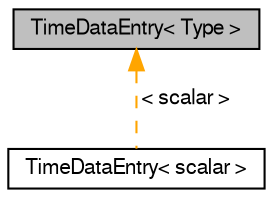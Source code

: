 digraph "TimeDataEntry&lt; Type &gt;"
{
  bgcolor="transparent";
  edge [fontname="FreeSans",fontsize="10",labelfontname="FreeSans",labelfontsize="10"];
  node [fontname="FreeSans",fontsize="10",shape=record];
  Node0 [label="TimeDataEntry\< Type \>",height=0.2,width=0.4,color="black", fillcolor="grey75", style="filled", fontcolor="black"];
  Node0 -> Node1 [dir="back",color="orange",fontsize="10",style="dashed",label=" \< scalar \>" ,fontname="FreeSans"];
  Node1 [label="TimeDataEntry\< scalar \>",height=0.2,width=0.4,color="black",URL="$a24058.html"];
}
